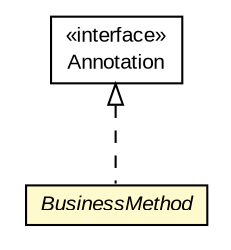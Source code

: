 #!/usr/local/bin/dot
#
# Class diagram 
# Generated by UMLGraph version R5_6-24-gf6e263 (http://www.umlgraph.org/)
#

digraph G {
	edge [fontname="arial",fontsize=10,labelfontname="arial",labelfontsize=10];
	node [fontname="arial",fontsize=10,shape=plaintext];
	nodesep=0.25;
	ranksep=0.5;
	// net.trajano.app.BusinessMethod
	c324 [label=<<table title="net.trajano.app.BusinessMethod" border="0" cellborder="1" cellspacing="0" cellpadding="2" port="p" bgcolor="lemonChiffon" href="./BusinessMethod.html">
		<tr><td><table border="0" cellspacing="0" cellpadding="1">
<tr><td align="center" balign="center"><font face="arial italic"> BusinessMethod </font></td></tr>
		</table></td></tr>
		</table>>, URL="./BusinessMethod.html", fontname="arial", fontcolor="black", fontsize=10.0];
	//net.trajano.app.BusinessMethod implements java.lang.annotation.Annotation
	c334:p -> c324:p [dir=back,arrowtail=empty,style=dashed];
	// java.lang.annotation.Annotation
	c334 [label=<<table title="java.lang.annotation.Annotation" border="0" cellborder="1" cellspacing="0" cellpadding="2" port="p" href="http://java.sun.com/j2se/1.4.2/docs/api/java/lang/annotation/Annotation.html">
		<tr><td><table border="0" cellspacing="0" cellpadding="1">
<tr><td align="center" balign="center"> &#171;interface&#187; </td></tr>
<tr><td align="center" balign="center"> Annotation </td></tr>
		</table></td></tr>
		</table>>, URL="http://java.sun.com/j2se/1.4.2/docs/api/java/lang/annotation/Annotation.html", fontname="arial", fontcolor="black", fontsize=10.0];
}

